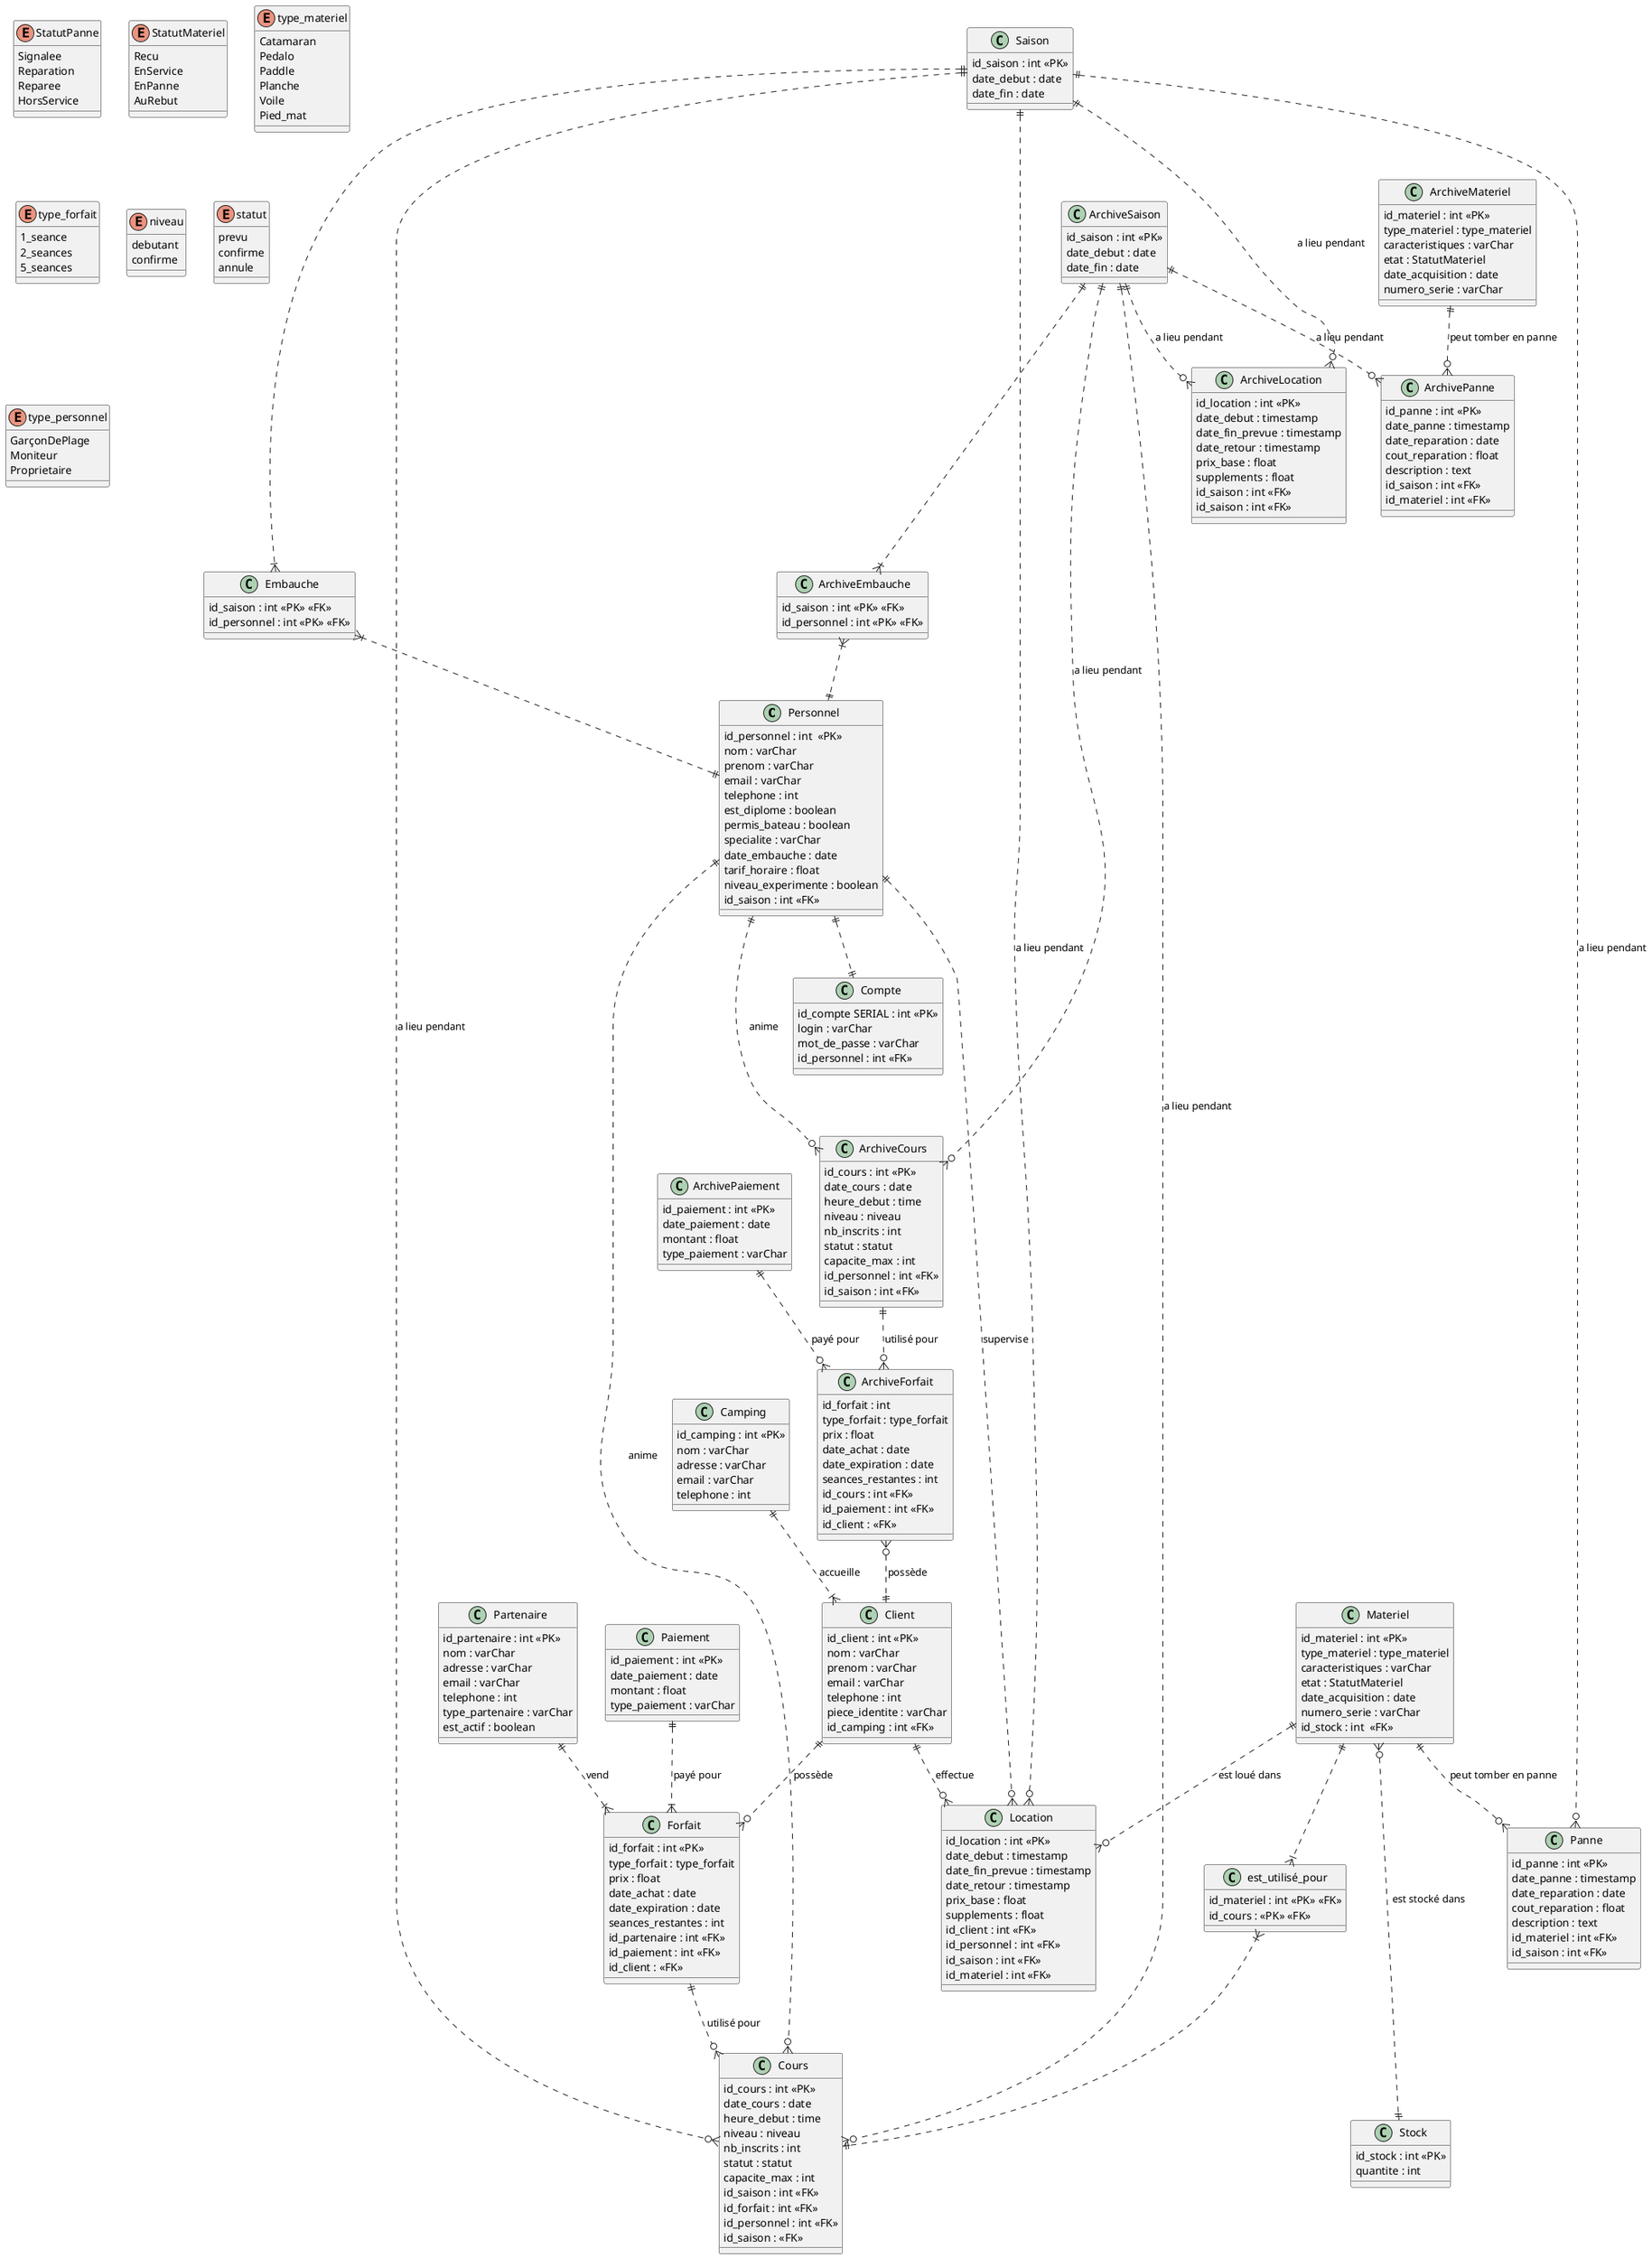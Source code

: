 @startuml
    class Personnel {
        id_personnel : int  <<PK>>
        nom : varChar
        prenom : varChar
        email : varChar
        telephone : int
        est_diplome : boolean
        permis_bateau : boolean
        specialite : varChar
        date_embauche : date
        tarif_horaire : float
        niveau_experimente : boolean
        id_saison : int <<FK>>
    }

    class ArchiveEmbauche {
        id_saison : int <<PK>> <<FK>>
        id_personnel : int <<PK>> <<FK>>
    }

    class Embauche {
        id_saison : int <<PK>> <<FK>>
        id_personnel : int <<PK>> <<FK>>
    }

    class Saison {
        id_saison : int <<PK>>
        date_debut : date
        date_fin : date
    }

    class ArchiveSaison {
        id_saison : int <<PK>>
        date_debut : date
        date_fin : date
    }

    class Client {
        id_client : int <<PK>>
        nom : varChar
        prenom : varChar
        email : varChar
        telephone : int
        piece_identite : varChar
        id_camping : int <<FK>>
    }

    class Materiel {
        id_materiel : int <<PK>>
        type_materiel : type_materiel
        caracteristiques : varChar
        etat : StatutMateriel
        date_acquisition : date
        numero_serie : varChar
        id_stock : int  <<FK>>
    }

    class est_utilisé_pour {
        id_materiel : int <<PK>> <<FK>>
        id_cours : <<PK>> <<FK>>
    }

    class ArchiveMateriel {
        id_materiel : int <<PK>>
        type_materiel : type_materiel
        caracteristiques : varChar
        etat : StatutMateriel
        date_acquisition : date
        numero_serie : varChar
    }

    class Forfait {
        id_forfait : int <<PK>>
        type_forfait : type_forfait
        prix : float
        date_achat : date
        date_expiration : date
        seances_restantes : int
        id_partenaire : int <<FK>>
        id_paiement : int <<FK>>
        id_client : <<FK>>
    }

    class ArchiveForfait {
        id_forfait : int
        type_forfait : type_forfait
        prix : float
        date_achat : date
        date_expiration : date
        seances_restantes : int
        id_cours : int <<FK>>
        id_paiement : int <<FK>>
        id_client : <<FK>>
    }

    class Partenaire {
        id_partenaire : int <<PK>>
        nom : varChar
        adresse : varChar
        email : varChar
        telephone : int
        type_partenaire : varChar
        est_actif : boolean
    }

    class Camping {
        id_camping : int <<PK>>
        nom : varChar
        adresse : varChar
        email : varChar
        telephone : int
    }

    class Cours {
        id_cours : int <<PK>>
        date_cours : date
        heure_debut : time
        niveau : niveau
        nb_inscrits : int
        statut : statut
        capacite_max : int
        id_saison : int <<FK>>
        id_forfait : int <<FK>>
        id_personnel : int <<FK>>
        id_saison : <<FK>>
    }

    class ArchiveCours {
        id_cours : int <<PK>>
        date_cours : date
        heure_debut : time
        niveau : niveau
        nb_inscrits : int
        statut : statut
        capacite_max : int
        id_personnel : int <<FK>>
        id_saison : int <<FK>>
    }

    class Location {
        id_location : int <<PK>>
        date_debut : timestamp
        date_fin_prevue : timestamp
        date_retour : timestamp
        prix_base : float
        supplements : float
        id_client : int <<FK>>
        id_personnel : int <<FK>>
        id_saison : int <<FK>>
        id_materiel : int <<FK>>
    }

    class ArchiveLocation {
        id_location : int <<PK>>
        date_debut : timestamp
        date_fin_prevue : timestamp
        date_retour : timestamp
        prix_base : float
        supplements : float
        id_saison : int <<FK>>
        id_saison : int <<FK>>
    }

    class Panne {
        id_panne : int <<PK>>
        date_panne : timestamp
        date_reparation : date
        cout_reparation : float
        description : text
        id_materiel : int <<FK>>
        id_saison : int <<FK>>
    }

    class ArchivePanne {
        id_panne : int <<PK>>
        date_panne : timestamp
        date_reparation : date
        cout_reparation : float
        description : text
        id_saison : int <<FK>>
        id_materiel : int <<FK>>
    }

    class Stock {
        id_stock : int <<PK>>
        quantite : int
    }

    class Paiement {
        id_paiement : int <<PK>>
        date_paiement : date
        montant : float
        type_paiement : varChar
    }

    class ArchivePaiement {
        id_paiement : int <<PK>>
        date_paiement : date
        montant : float
        type_paiement : varChar
    }

    class Compte {
	    id_compte SERIAL : int <<PK>>
	    login : varChar
	    mot_de_passe : varChar
        id_personnel : int <<FK>>
    }

    enum StatutPanne {
        Signalee
        Reparation
        Reparee
        HorsService
    }

    enum StatutMateriel {
        Recu
        EnService
        EnPanne
        AuRebut
    }

    enum type_materiel {
        Catamaran
        Pedalo
        Paddle
        Planche
        Voile
        Pied_mat
    }

    enum type_forfait {
        1_seance
        2_seances
        5_seances
    }

    enum niveau {
        debutant
        confirme
    }

    enum statut {
        prevu
        confirme
        annule
    }

    enum type_personnel {
        GarçonDePlage
        Moniteur
        Proprietaire
    }


    Client ||..o{ Forfait: possède
    Client ||..o{ Location: effectue
    Personnel ||..o{ Cours: anime
    Materiel ||..o{ Location: est loué dans
    Forfait ||..o{ Cours: utilisé pour
    Personnel ||..o{ Location: supervise
    Materiel ||..o{ Panne: peut tomber en panne
    ArchiveMateriel ||..o{ ArchivePanne: peut tomber en panne
    Materiel }o...|| Stock: est stocké dans
    ArchiveCours ||..o{ ArchiveForfait: utilisé pour
    Personnel ||...o{ ArchiveCours : anime
    ArchiveForfait }o..|| Client: possède
    Partenaire ||..|{ Forfait: vend
    Camping ||..|{ Client: accueille
    Materiel ||..|{ est_utilisé_pour
    est_utilisé_pour }|..|| Cours
    Paiement ||..|{ Forfait: payé pour
    Saison ||....|{ Embauche
    Embauche }|..||Personnel
    Saison ||..o{ Cours: a lieu pendant
    Saison ||..o{ Location: a lieu pendant
    Saison ||..o{ Panne: a lieu pendant
    Saison ||..o{ ArchiveLocation: a lieu pendant
    ArchiveSaison ||...|{ ArchiveEmbauche
    ArchiveEmbauche }|..||Personnel
    ArchiveSaison ||..o{ Cours: a lieu pendant
    ArchiveSaison ||..o{ ArchivePanne: a lieu pendant
    ArchiveSaison ||..o{ ArchiveCours: a lieu pendant
    ArchiveSaison ||..o{ ArchiveLocation: a lieu pendant
    ArchivePaiement ||..o{ ArchiveForfait: payé pour
    Personnel ||..|| Compte

@enduml
